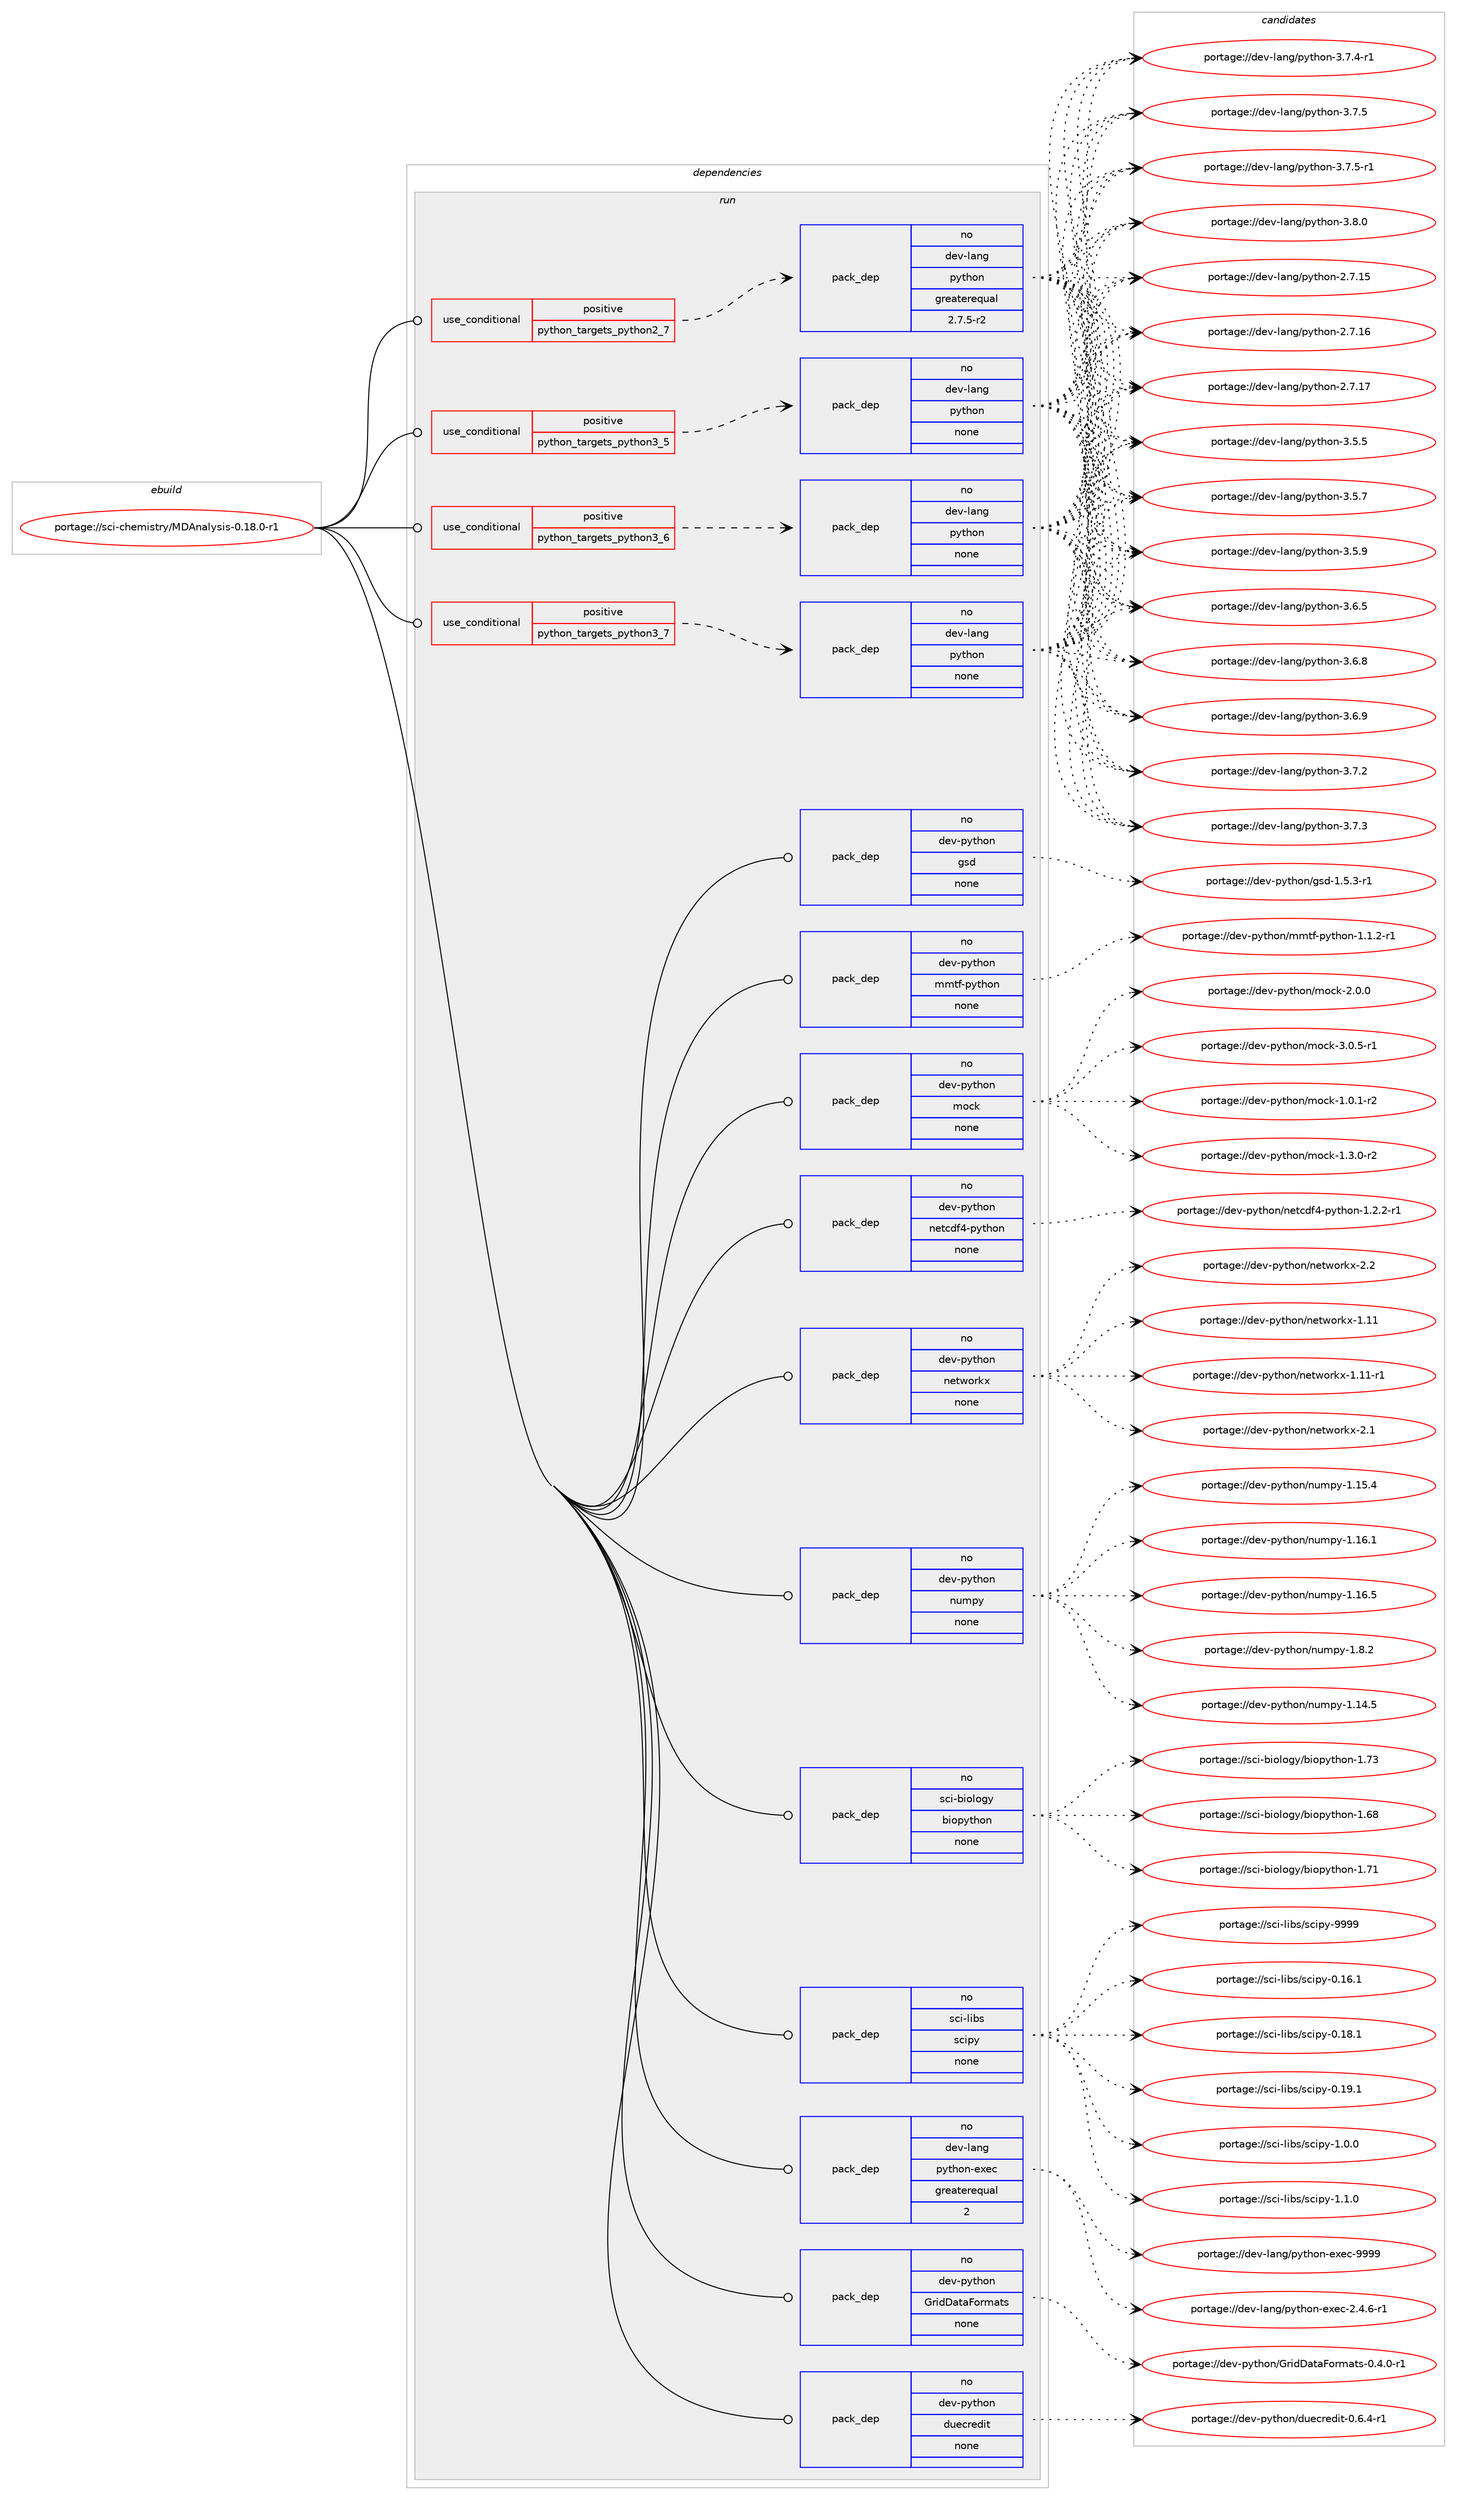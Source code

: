 digraph prolog {

# *************
# Graph options
# *************

newrank=true;
concentrate=true;
compound=true;
graph [rankdir=LR,fontname=Helvetica,fontsize=10,ranksep=1.5];#, ranksep=2.5, nodesep=0.2];
edge  [arrowhead=vee];
node  [fontname=Helvetica,fontsize=10];

# **********
# The ebuild
# **********

subgraph cluster_leftcol {
color=gray;
rank=same;
label=<<i>ebuild</i>>;
id [label="portage://sci-chemistry/MDAnalysis-0.18.0-r1", color=red, width=4, href="../sci-chemistry/MDAnalysis-0.18.0-r1.svg"];
}

# ****************
# The dependencies
# ****************

subgraph cluster_midcol {
color=gray;
label=<<i>dependencies</i>>;
subgraph cluster_compile {
fillcolor="#eeeeee";
style=filled;
label=<<i>compile</i>>;
}
subgraph cluster_compileandrun {
fillcolor="#eeeeee";
style=filled;
label=<<i>compile and run</i>>;
}
subgraph cluster_run {
fillcolor="#eeeeee";
style=filled;
label=<<i>run</i>>;
subgraph cond95322 {
dependency384055 [label=<<TABLE BORDER="0" CELLBORDER="1" CELLSPACING="0" CELLPADDING="4"><TR><TD ROWSPAN="3" CELLPADDING="10">use_conditional</TD></TR><TR><TD>positive</TD></TR><TR><TD>python_targets_python2_7</TD></TR></TABLE>>, shape=none, color=red];
subgraph pack282221 {
dependency384056 [label=<<TABLE BORDER="0" CELLBORDER="1" CELLSPACING="0" CELLPADDING="4" WIDTH="220"><TR><TD ROWSPAN="6" CELLPADDING="30">pack_dep</TD></TR><TR><TD WIDTH="110">no</TD></TR><TR><TD>dev-lang</TD></TR><TR><TD>python</TD></TR><TR><TD>greaterequal</TD></TR><TR><TD>2.7.5-r2</TD></TR></TABLE>>, shape=none, color=blue];
}
dependency384055:e -> dependency384056:w [weight=20,style="dashed",arrowhead="vee"];
}
id:e -> dependency384055:w [weight=20,style="solid",arrowhead="odot"];
subgraph cond95323 {
dependency384057 [label=<<TABLE BORDER="0" CELLBORDER="1" CELLSPACING="0" CELLPADDING="4"><TR><TD ROWSPAN="3" CELLPADDING="10">use_conditional</TD></TR><TR><TD>positive</TD></TR><TR><TD>python_targets_python3_5</TD></TR></TABLE>>, shape=none, color=red];
subgraph pack282222 {
dependency384058 [label=<<TABLE BORDER="0" CELLBORDER="1" CELLSPACING="0" CELLPADDING="4" WIDTH="220"><TR><TD ROWSPAN="6" CELLPADDING="30">pack_dep</TD></TR><TR><TD WIDTH="110">no</TD></TR><TR><TD>dev-lang</TD></TR><TR><TD>python</TD></TR><TR><TD>none</TD></TR><TR><TD></TD></TR></TABLE>>, shape=none, color=blue];
}
dependency384057:e -> dependency384058:w [weight=20,style="dashed",arrowhead="vee"];
}
id:e -> dependency384057:w [weight=20,style="solid",arrowhead="odot"];
subgraph cond95324 {
dependency384059 [label=<<TABLE BORDER="0" CELLBORDER="1" CELLSPACING="0" CELLPADDING="4"><TR><TD ROWSPAN="3" CELLPADDING="10">use_conditional</TD></TR><TR><TD>positive</TD></TR><TR><TD>python_targets_python3_6</TD></TR></TABLE>>, shape=none, color=red];
subgraph pack282223 {
dependency384060 [label=<<TABLE BORDER="0" CELLBORDER="1" CELLSPACING="0" CELLPADDING="4" WIDTH="220"><TR><TD ROWSPAN="6" CELLPADDING="30">pack_dep</TD></TR><TR><TD WIDTH="110">no</TD></TR><TR><TD>dev-lang</TD></TR><TR><TD>python</TD></TR><TR><TD>none</TD></TR><TR><TD></TD></TR></TABLE>>, shape=none, color=blue];
}
dependency384059:e -> dependency384060:w [weight=20,style="dashed",arrowhead="vee"];
}
id:e -> dependency384059:w [weight=20,style="solid",arrowhead="odot"];
subgraph cond95325 {
dependency384061 [label=<<TABLE BORDER="0" CELLBORDER="1" CELLSPACING="0" CELLPADDING="4"><TR><TD ROWSPAN="3" CELLPADDING="10">use_conditional</TD></TR><TR><TD>positive</TD></TR><TR><TD>python_targets_python3_7</TD></TR></TABLE>>, shape=none, color=red];
subgraph pack282224 {
dependency384062 [label=<<TABLE BORDER="0" CELLBORDER="1" CELLSPACING="0" CELLPADDING="4" WIDTH="220"><TR><TD ROWSPAN="6" CELLPADDING="30">pack_dep</TD></TR><TR><TD WIDTH="110">no</TD></TR><TR><TD>dev-lang</TD></TR><TR><TD>python</TD></TR><TR><TD>none</TD></TR><TR><TD></TD></TR></TABLE>>, shape=none, color=blue];
}
dependency384061:e -> dependency384062:w [weight=20,style="dashed",arrowhead="vee"];
}
id:e -> dependency384061:w [weight=20,style="solid",arrowhead="odot"];
subgraph pack282225 {
dependency384063 [label=<<TABLE BORDER="0" CELLBORDER="1" CELLSPACING="0" CELLPADDING="4" WIDTH="220"><TR><TD ROWSPAN="6" CELLPADDING="30">pack_dep</TD></TR><TR><TD WIDTH="110">no</TD></TR><TR><TD>dev-lang</TD></TR><TR><TD>python-exec</TD></TR><TR><TD>greaterequal</TD></TR><TR><TD>2</TD></TR></TABLE>>, shape=none, color=blue];
}
id:e -> dependency384063:w [weight=20,style="solid",arrowhead="odot"];
subgraph pack282226 {
dependency384064 [label=<<TABLE BORDER="0" CELLBORDER="1" CELLSPACING="0" CELLPADDING="4" WIDTH="220"><TR><TD ROWSPAN="6" CELLPADDING="30">pack_dep</TD></TR><TR><TD WIDTH="110">no</TD></TR><TR><TD>dev-python</TD></TR><TR><TD>GridDataFormats</TD></TR><TR><TD>none</TD></TR><TR><TD></TD></TR></TABLE>>, shape=none, color=blue];
}
id:e -> dependency384064:w [weight=20,style="solid",arrowhead="odot"];
subgraph pack282227 {
dependency384065 [label=<<TABLE BORDER="0" CELLBORDER="1" CELLSPACING="0" CELLPADDING="4" WIDTH="220"><TR><TD ROWSPAN="6" CELLPADDING="30">pack_dep</TD></TR><TR><TD WIDTH="110">no</TD></TR><TR><TD>dev-python</TD></TR><TR><TD>duecredit</TD></TR><TR><TD>none</TD></TR><TR><TD></TD></TR></TABLE>>, shape=none, color=blue];
}
id:e -> dependency384065:w [weight=20,style="solid",arrowhead="odot"];
subgraph pack282228 {
dependency384066 [label=<<TABLE BORDER="0" CELLBORDER="1" CELLSPACING="0" CELLPADDING="4" WIDTH="220"><TR><TD ROWSPAN="6" CELLPADDING="30">pack_dep</TD></TR><TR><TD WIDTH="110">no</TD></TR><TR><TD>dev-python</TD></TR><TR><TD>gsd</TD></TR><TR><TD>none</TD></TR><TR><TD></TD></TR></TABLE>>, shape=none, color=blue];
}
id:e -> dependency384066:w [weight=20,style="solid",arrowhead="odot"];
subgraph pack282229 {
dependency384067 [label=<<TABLE BORDER="0" CELLBORDER="1" CELLSPACING="0" CELLPADDING="4" WIDTH="220"><TR><TD ROWSPAN="6" CELLPADDING="30">pack_dep</TD></TR><TR><TD WIDTH="110">no</TD></TR><TR><TD>dev-python</TD></TR><TR><TD>mmtf-python</TD></TR><TR><TD>none</TD></TR><TR><TD></TD></TR></TABLE>>, shape=none, color=blue];
}
id:e -> dependency384067:w [weight=20,style="solid",arrowhead="odot"];
subgraph pack282230 {
dependency384068 [label=<<TABLE BORDER="0" CELLBORDER="1" CELLSPACING="0" CELLPADDING="4" WIDTH="220"><TR><TD ROWSPAN="6" CELLPADDING="30">pack_dep</TD></TR><TR><TD WIDTH="110">no</TD></TR><TR><TD>dev-python</TD></TR><TR><TD>mock</TD></TR><TR><TD>none</TD></TR><TR><TD></TD></TR></TABLE>>, shape=none, color=blue];
}
id:e -> dependency384068:w [weight=20,style="solid",arrowhead="odot"];
subgraph pack282231 {
dependency384069 [label=<<TABLE BORDER="0" CELLBORDER="1" CELLSPACING="0" CELLPADDING="4" WIDTH="220"><TR><TD ROWSPAN="6" CELLPADDING="30">pack_dep</TD></TR><TR><TD WIDTH="110">no</TD></TR><TR><TD>dev-python</TD></TR><TR><TD>netcdf4-python</TD></TR><TR><TD>none</TD></TR><TR><TD></TD></TR></TABLE>>, shape=none, color=blue];
}
id:e -> dependency384069:w [weight=20,style="solid",arrowhead="odot"];
subgraph pack282232 {
dependency384070 [label=<<TABLE BORDER="0" CELLBORDER="1" CELLSPACING="0" CELLPADDING="4" WIDTH="220"><TR><TD ROWSPAN="6" CELLPADDING="30">pack_dep</TD></TR><TR><TD WIDTH="110">no</TD></TR><TR><TD>dev-python</TD></TR><TR><TD>networkx</TD></TR><TR><TD>none</TD></TR><TR><TD></TD></TR></TABLE>>, shape=none, color=blue];
}
id:e -> dependency384070:w [weight=20,style="solid",arrowhead="odot"];
subgraph pack282233 {
dependency384071 [label=<<TABLE BORDER="0" CELLBORDER="1" CELLSPACING="0" CELLPADDING="4" WIDTH="220"><TR><TD ROWSPAN="6" CELLPADDING="30">pack_dep</TD></TR><TR><TD WIDTH="110">no</TD></TR><TR><TD>dev-python</TD></TR><TR><TD>numpy</TD></TR><TR><TD>none</TD></TR><TR><TD></TD></TR></TABLE>>, shape=none, color=blue];
}
id:e -> dependency384071:w [weight=20,style="solid",arrowhead="odot"];
subgraph pack282234 {
dependency384072 [label=<<TABLE BORDER="0" CELLBORDER="1" CELLSPACING="0" CELLPADDING="4" WIDTH="220"><TR><TD ROWSPAN="6" CELLPADDING="30">pack_dep</TD></TR><TR><TD WIDTH="110">no</TD></TR><TR><TD>sci-biology</TD></TR><TR><TD>biopython</TD></TR><TR><TD>none</TD></TR><TR><TD></TD></TR></TABLE>>, shape=none, color=blue];
}
id:e -> dependency384072:w [weight=20,style="solid",arrowhead="odot"];
subgraph pack282235 {
dependency384073 [label=<<TABLE BORDER="0" CELLBORDER="1" CELLSPACING="0" CELLPADDING="4" WIDTH="220"><TR><TD ROWSPAN="6" CELLPADDING="30">pack_dep</TD></TR><TR><TD WIDTH="110">no</TD></TR><TR><TD>sci-libs</TD></TR><TR><TD>scipy</TD></TR><TR><TD>none</TD></TR><TR><TD></TD></TR></TABLE>>, shape=none, color=blue];
}
id:e -> dependency384073:w [weight=20,style="solid",arrowhead="odot"];
}
}

# **************
# The candidates
# **************

subgraph cluster_choices {
rank=same;
color=gray;
label=<<i>candidates</i>>;

subgraph choice282221 {
color=black;
nodesep=1;
choiceportage10010111845108971101034711212111610411111045504655464953 [label="portage://dev-lang/python-2.7.15", color=red, width=4,href="../dev-lang/python-2.7.15.svg"];
choiceportage10010111845108971101034711212111610411111045504655464954 [label="portage://dev-lang/python-2.7.16", color=red, width=4,href="../dev-lang/python-2.7.16.svg"];
choiceportage10010111845108971101034711212111610411111045504655464955 [label="portage://dev-lang/python-2.7.17", color=red, width=4,href="../dev-lang/python-2.7.17.svg"];
choiceportage100101118451089711010347112121116104111110455146534653 [label="portage://dev-lang/python-3.5.5", color=red, width=4,href="../dev-lang/python-3.5.5.svg"];
choiceportage100101118451089711010347112121116104111110455146534655 [label="portage://dev-lang/python-3.5.7", color=red, width=4,href="../dev-lang/python-3.5.7.svg"];
choiceportage100101118451089711010347112121116104111110455146534657 [label="portage://dev-lang/python-3.5.9", color=red, width=4,href="../dev-lang/python-3.5.9.svg"];
choiceportage100101118451089711010347112121116104111110455146544653 [label="portage://dev-lang/python-3.6.5", color=red, width=4,href="../dev-lang/python-3.6.5.svg"];
choiceportage100101118451089711010347112121116104111110455146544656 [label="portage://dev-lang/python-3.6.8", color=red, width=4,href="../dev-lang/python-3.6.8.svg"];
choiceportage100101118451089711010347112121116104111110455146544657 [label="portage://dev-lang/python-3.6.9", color=red, width=4,href="../dev-lang/python-3.6.9.svg"];
choiceportage100101118451089711010347112121116104111110455146554650 [label="portage://dev-lang/python-3.7.2", color=red, width=4,href="../dev-lang/python-3.7.2.svg"];
choiceportage100101118451089711010347112121116104111110455146554651 [label="portage://dev-lang/python-3.7.3", color=red, width=4,href="../dev-lang/python-3.7.3.svg"];
choiceportage1001011184510897110103471121211161041111104551465546524511449 [label="portage://dev-lang/python-3.7.4-r1", color=red, width=4,href="../dev-lang/python-3.7.4-r1.svg"];
choiceportage100101118451089711010347112121116104111110455146554653 [label="portage://dev-lang/python-3.7.5", color=red, width=4,href="../dev-lang/python-3.7.5.svg"];
choiceportage1001011184510897110103471121211161041111104551465546534511449 [label="portage://dev-lang/python-3.7.5-r1", color=red, width=4,href="../dev-lang/python-3.7.5-r1.svg"];
choiceportage100101118451089711010347112121116104111110455146564648 [label="portage://dev-lang/python-3.8.0", color=red, width=4,href="../dev-lang/python-3.8.0.svg"];
dependency384056:e -> choiceportage10010111845108971101034711212111610411111045504655464953:w [style=dotted,weight="100"];
dependency384056:e -> choiceportage10010111845108971101034711212111610411111045504655464954:w [style=dotted,weight="100"];
dependency384056:e -> choiceportage10010111845108971101034711212111610411111045504655464955:w [style=dotted,weight="100"];
dependency384056:e -> choiceportage100101118451089711010347112121116104111110455146534653:w [style=dotted,weight="100"];
dependency384056:e -> choiceportage100101118451089711010347112121116104111110455146534655:w [style=dotted,weight="100"];
dependency384056:e -> choiceportage100101118451089711010347112121116104111110455146534657:w [style=dotted,weight="100"];
dependency384056:e -> choiceportage100101118451089711010347112121116104111110455146544653:w [style=dotted,weight="100"];
dependency384056:e -> choiceportage100101118451089711010347112121116104111110455146544656:w [style=dotted,weight="100"];
dependency384056:e -> choiceportage100101118451089711010347112121116104111110455146544657:w [style=dotted,weight="100"];
dependency384056:e -> choiceportage100101118451089711010347112121116104111110455146554650:w [style=dotted,weight="100"];
dependency384056:e -> choiceportage100101118451089711010347112121116104111110455146554651:w [style=dotted,weight="100"];
dependency384056:e -> choiceportage1001011184510897110103471121211161041111104551465546524511449:w [style=dotted,weight="100"];
dependency384056:e -> choiceportage100101118451089711010347112121116104111110455146554653:w [style=dotted,weight="100"];
dependency384056:e -> choiceportage1001011184510897110103471121211161041111104551465546534511449:w [style=dotted,weight="100"];
dependency384056:e -> choiceportage100101118451089711010347112121116104111110455146564648:w [style=dotted,weight="100"];
}
subgraph choice282222 {
color=black;
nodesep=1;
choiceportage10010111845108971101034711212111610411111045504655464953 [label="portage://dev-lang/python-2.7.15", color=red, width=4,href="../dev-lang/python-2.7.15.svg"];
choiceportage10010111845108971101034711212111610411111045504655464954 [label="portage://dev-lang/python-2.7.16", color=red, width=4,href="../dev-lang/python-2.7.16.svg"];
choiceportage10010111845108971101034711212111610411111045504655464955 [label="portage://dev-lang/python-2.7.17", color=red, width=4,href="../dev-lang/python-2.7.17.svg"];
choiceportage100101118451089711010347112121116104111110455146534653 [label="portage://dev-lang/python-3.5.5", color=red, width=4,href="../dev-lang/python-3.5.5.svg"];
choiceportage100101118451089711010347112121116104111110455146534655 [label="portage://dev-lang/python-3.5.7", color=red, width=4,href="../dev-lang/python-3.5.7.svg"];
choiceportage100101118451089711010347112121116104111110455146534657 [label="portage://dev-lang/python-3.5.9", color=red, width=4,href="../dev-lang/python-3.5.9.svg"];
choiceportage100101118451089711010347112121116104111110455146544653 [label="portage://dev-lang/python-3.6.5", color=red, width=4,href="../dev-lang/python-3.6.5.svg"];
choiceportage100101118451089711010347112121116104111110455146544656 [label="portage://dev-lang/python-3.6.8", color=red, width=4,href="../dev-lang/python-3.6.8.svg"];
choiceportage100101118451089711010347112121116104111110455146544657 [label="portage://dev-lang/python-3.6.9", color=red, width=4,href="../dev-lang/python-3.6.9.svg"];
choiceportage100101118451089711010347112121116104111110455146554650 [label="portage://dev-lang/python-3.7.2", color=red, width=4,href="../dev-lang/python-3.7.2.svg"];
choiceportage100101118451089711010347112121116104111110455146554651 [label="portage://dev-lang/python-3.7.3", color=red, width=4,href="../dev-lang/python-3.7.3.svg"];
choiceportage1001011184510897110103471121211161041111104551465546524511449 [label="portage://dev-lang/python-3.7.4-r1", color=red, width=4,href="../dev-lang/python-3.7.4-r1.svg"];
choiceportage100101118451089711010347112121116104111110455146554653 [label="portage://dev-lang/python-3.7.5", color=red, width=4,href="../dev-lang/python-3.7.5.svg"];
choiceportage1001011184510897110103471121211161041111104551465546534511449 [label="portage://dev-lang/python-3.7.5-r1", color=red, width=4,href="../dev-lang/python-3.7.5-r1.svg"];
choiceportage100101118451089711010347112121116104111110455146564648 [label="portage://dev-lang/python-3.8.0", color=red, width=4,href="../dev-lang/python-3.8.0.svg"];
dependency384058:e -> choiceportage10010111845108971101034711212111610411111045504655464953:w [style=dotted,weight="100"];
dependency384058:e -> choiceportage10010111845108971101034711212111610411111045504655464954:w [style=dotted,weight="100"];
dependency384058:e -> choiceportage10010111845108971101034711212111610411111045504655464955:w [style=dotted,weight="100"];
dependency384058:e -> choiceportage100101118451089711010347112121116104111110455146534653:w [style=dotted,weight="100"];
dependency384058:e -> choiceportage100101118451089711010347112121116104111110455146534655:w [style=dotted,weight="100"];
dependency384058:e -> choiceportage100101118451089711010347112121116104111110455146534657:w [style=dotted,weight="100"];
dependency384058:e -> choiceportage100101118451089711010347112121116104111110455146544653:w [style=dotted,weight="100"];
dependency384058:e -> choiceportage100101118451089711010347112121116104111110455146544656:w [style=dotted,weight="100"];
dependency384058:e -> choiceportage100101118451089711010347112121116104111110455146544657:w [style=dotted,weight="100"];
dependency384058:e -> choiceportage100101118451089711010347112121116104111110455146554650:w [style=dotted,weight="100"];
dependency384058:e -> choiceportage100101118451089711010347112121116104111110455146554651:w [style=dotted,weight="100"];
dependency384058:e -> choiceportage1001011184510897110103471121211161041111104551465546524511449:w [style=dotted,weight="100"];
dependency384058:e -> choiceportage100101118451089711010347112121116104111110455146554653:w [style=dotted,weight="100"];
dependency384058:e -> choiceportage1001011184510897110103471121211161041111104551465546534511449:w [style=dotted,weight="100"];
dependency384058:e -> choiceportage100101118451089711010347112121116104111110455146564648:w [style=dotted,weight="100"];
}
subgraph choice282223 {
color=black;
nodesep=1;
choiceportage10010111845108971101034711212111610411111045504655464953 [label="portage://dev-lang/python-2.7.15", color=red, width=4,href="../dev-lang/python-2.7.15.svg"];
choiceportage10010111845108971101034711212111610411111045504655464954 [label="portage://dev-lang/python-2.7.16", color=red, width=4,href="../dev-lang/python-2.7.16.svg"];
choiceportage10010111845108971101034711212111610411111045504655464955 [label="portage://dev-lang/python-2.7.17", color=red, width=4,href="../dev-lang/python-2.7.17.svg"];
choiceportage100101118451089711010347112121116104111110455146534653 [label="portage://dev-lang/python-3.5.5", color=red, width=4,href="../dev-lang/python-3.5.5.svg"];
choiceportage100101118451089711010347112121116104111110455146534655 [label="portage://dev-lang/python-3.5.7", color=red, width=4,href="../dev-lang/python-3.5.7.svg"];
choiceportage100101118451089711010347112121116104111110455146534657 [label="portage://dev-lang/python-3.5.9", color=red, width=4,href="../dev-lang/python-3.5.9.svg"];
choiceportage100101118451089711010347112121116104111110455146544653 [label="portage://dev-lang/python-3.6.5", color=red, width=4,href="../dev-lang/python-3.6.5.svg"];
choiceportage100101118451089711010347112121116104111110455146544656 [label="portage://dev-lang/python-3.6.8", color=red, width=4,href="../dev-lang/python-3.6.8.svg"];
choiceportage100101118451089711010347112121116104111110455146544657 [label="portage://dev-lang/python-3.6.9", color=red, width=4,href="../dev-lang/python-3.6.9.svg"];
choiceportage100101118451089711010347112121116104111110455146554650 [label="portage://dev-lang/python-3.7.2", color=red, width=4,href="../dev-lang/python-3.7.2.svg"];
choiceportage100101118451089711010347112121116104111110455146554651 [label="portage://dev-lang/python-3.7.3", color=red, width=4,href="../dev-lang/python-3.7.3.svg"];
choiceportage1001011184510897110103471121211161041111104551465546524511449 [label="portage://dev-lang/python-3.7.4-r1", color=red, width=4,href="../dev-lang/python-3.7.4-r1.svg"];
choiceportage100101118451089711010347112121116104111110455146554653 [label="portage://dev-lang/python-3.7.5", color=red, width=4,href="../dev-lang/python-3.7.5.svg"];
choiceportage1001011184510897110103471121211161041111104551465546534511449 [label="portage://dev-lang/python-3.7.5-r1", color=red, width=4,href="../dev-lang/python-3.7.5-r1.svg"];
choiceportage100101118451089711010347112121116104111110455146564648 [label="portage://dev-lang/python-3.8.0", color=red, width=4,href="../dev-lang/python-3.8.0.svg"];
dependency384060:e -> choiceportage10010111845108971101034711212111610411111045504655464953:w [style=dotted,weight="100"];
dependency384060:e -> choiceportage10010111845108971101034711212111610411111045504655464954:w [style=dotted,weight="100"];
dependency384060:e -> choiceportage10010111845108971101034711212111610411111045504655464955:w [style=dotted,weight="100"];
dependency384060:e -> choiceportage100101118451089711010347112121116104111110455146534653:w [style=dotted,weight="100"];
dependency384060:e -> choiceportage100101118451089711010347112121116104111110455146534655:w [style=dotted,weight="100"];
dependency384060:e -> choiceportage100101118451089711010347112121116104111110455146534657:w [style=dotted,weight="100"];
dependency384060:e -> choiceportage100101118451089711010347112121116104111110455146544653:w [style=dotted,weight="100"];
dependency384060:e -> choiceportage100101118451089711010347112121116104111110455146544656:w [style=dotted,weight="100"];
dependency384060:e -> choiceportage100101118451089711010347112121116104111110455146544657:w [style=dotted,weight="100"];
dependency384060:e -> choiceportage100101118451089711010347112121116104111110455146554650:w [style=dotted,weight="100"];
dependency384060:e -> choiceportage100101118451089711010347112121116104111110455146554651:w [style=dotted,weight="100"];
dependency384060:e -> choiceportage1001011184510897110103471121211161041111104551465546524511449:w [style=dotted,weight="100"];
dependency384060:e -> choiceportage100101118451089711010347112121116104111110455146554653:w [style=dotted,weight="100"];
dependency384060:e -> choiceportage1001011184510897110103471121211161041111104551465546534511449:w [style=dotted,weight="100"];
dependency384060:e -> choiceportage100101118451089711010347112121116104111110455146564648:w [style=dotted,weight="100"];
}
subgraph choice282224 {
color=black;
nodesep=1;
choiceportage10010111845108971101034711212111610411111045504655464953 [label="portage://dev-lang/python-2.7.15", color=red, width=4,href="../dev-lang/python-2.7.15.svg"];
choiceportage10010111845108971101034711212111610411111045504655464954 [label="portage://dev-lang/python-2.7.16", color=red, width=4,href="../dev-lang/python-2.7.16.svg"];
choiceportage10010111845108971101034711212111610411111045504655464955 [label="portage://dev-lang/python-2.7.17", color=red, width=4,href="../dev-lang/python-2.7.17.svg"];
choiceportage100101118451089711010347112121116104111110455146534653 [label="portage://dev-lang/python-3.5.5", color=red, width=4,href="../dev-lang/python-3.5.5.svg"];
choiceportage100101118451089711010347112121116104111110455146534655 [label="portage://dev-lang/python-3.5.7", color=red, width=4,href="../dev-lang/python-3.5.7.svg"];
choiceportage100101118451089711010347112121116104111110455146534657 [label="portage://dev-lang/python-3.5.9", color=red, width=4,href="../dev-lang/python-3.5.9.svg"];
choiceportage100101118451089711010347112121116104111110455146544653 [label="portage://dev-lang/python-3.6.5", color=red, width=4,href="../dev-lang/python-3.6.5.svg"];
choiceportage100101118451089711010347112121116104111110455146544656 [label="portage://dev-lang/python-3.6.8", color=red, width=4,href="../dev-lang/python-3.6.8.svg"];
choiceportage100101118451089711010347112121116104111110455146544657 [label="portage://dev-lang/python-3.6.9", color=red, width=4,href="../dev-lang/python-3.6.9.svg"];
choiceportage100101118451089711010347112121116104111110455146554650 [label="portage://dev-lang/python-3.7.2", color=red, width=4,href="../dev-lang/python-3.7.2.svg"];
choiceportage100101118451089711010347112121116104111110455146554651 [label="portage://dev-lang/python-3.7.3", color=red, width=4,href="../dev-lang/python-3.7.3.svg"];
choiceportage1001011184510897110103471121211161041111104551465546524511449 [label="portage://dev-lang/python-3.7.4-r1", color=red, width=4,href="../dev-lang/python-3.7.4-r1.svg"];
choiceportage100101118451089711010347112121116104111110455146554653 [label="portage://dev-lang/python-3.7.5", color=red, width=4,href="../dev-lang/python-3.7.5.svg"];
choiceportage1001011184510897110103471121211161041111104551465546534511449 [label="portage://dev-lang/python-3.7.5-r1", color=red, width=4,href="../dev-lang/python-3.7.5-r1.svg"];
choiceportage100101118451089711010347112121116104111110455146564648 [label="portage://dev-lang/python-3.8.0", color=red, width=4,href="../dev-lang/python-3.8.0.svg"];
dependency384062:e -> choiceportage10010111845108971101034711212111610411111045504655464953:w [style=dotted,weight="100"];
dependency384062:e -> choiceportage10010111845108971101034711212111610411111045504655464954:w [style=dotted,weight="100"];
dependency384062:e -> choiceportage10010111845108971101034711212111610411111045504655464955:w [style=dotted,weight="100"];
dependency384062:e -> choiceportage100101118451089711010347112121116104111110455146534653:w [style=dotted,weight="100"];
dependency384062:e -> choiceportage100101118451089711010347112121116104111110455146534655:w [style=dotted,weight="100"];
dependency384062:e -> choiceportage100101118451089711010347112121116104111110455146534657:w [style=dotted,weight="100"];
dependency384062:e -> choiceportage100101118451089711010347112121116104111110455146544653:w [style=dotted,weight="100"];
dependency384062:e -> choiceportage100101118451089711010347112121116104111110455146544656:w [style=dotted,weight="100"];
dependency384062:e -> choiceportage100101118451089711010347112121116104111110455146544657:w [style=dotted,weight="100"];
dependency384062:e -> choiceportage100101118451089711010347112121116104111110455146554650:w [style=dotted,weight="100"];
dependency384062:e -> choiceportage100101118451089711010347112121116104111110455146554651:w [style=dotted,weight="100"];
dependency384062:e -> choiceportage1001011184510897110103471121211161041111104551465546524511449:w [style=dotted,weight="100"];
dependency384062:e -> choiceportage100101118451089711010347112121116104111110455146554653:w [style=dotted,weight="100"];
dependency384062:e -> choiceportage1001011184510897110103471121211161041111104551465546534511449:w [style=dotted,weight="100"];
dependency384062:e -> choiceportage100101118451089711010347112121116104111110455146564648:w [style=dotted,weight="100"];
}
subgraph choice282225 {
color=black;
nodesep=1;
choiceportage10010111845108971101034711212111610411111045101120101994550465246544511449 [label="portage://dev-lang/python-exec-2.4.6-r1", color=red, width=4,href="../dev-lang/python-exec-2.4.6-r1.svg"];
choiceportage10010111845108971101034711212111610411111045101120101994557575757 [label="portage://dev-lang/python-exec-9999", color=red, width=4,href="../dev-lang/python-exec-9999.svg"];
dependency384063:e -> choiceportage10010111845108971101034711212111610411111045101120101994550465246544511449:w [style=dotted,weight="100"];
dependency384063:e -> choiceportage10010111845108971101034711212111610411111045101120101994557575757:w [style=dotted,weight="100"];
}
subgraph choice282226 {
color=black;
nodesep=1;
choiceportage10010111845112121116104111110477111410510068971169770111114109971161154548465246484511449 [label="portage://dev-python/GridDataFormats-0.4.0-r1", color=red, width=4,href="../dev-python/GridDataFormats-0.4.0-r1.svg"];
dependency384064:e -> choiceportage10010111845112121116104111110477111410510068971169770111114109971161154548465246484511449:w [style=dotted,weight="100"];
}
subgraph choice282227 {
color=black;
nodesep=1;
choiceportage1001011184511212111610411111047100117101991141011001051164548465446524511449 [label="portage://dev-python/duecredit-0.6.4-r1", color=red, width=4,href="../dev-python/duecredit-0.6.4-r1.svg"];
dependency384065:e -> choiceportage1001011184511212111610411111047100117101991141011001051164548465446524511449:w [style=dotted,weight="100"];
}
subgraph choice282228 {
color=black;
nodesep=1;
choiceportage10010111845112121116104111110471031151004549465346514511449 [label="portage://dev-python/gsd-1.5.3-r1", color=red, width=4,href="../dev-python/gsd-1.5.3-r1.svg"];
dependency384066:e -> choiceportage10010111845112121116104111110471031151004549465346514511449:w [style=dotted,weight="100"];
}
subgraph choice282229 {
color=black;
nodesep=1;
choiceportage1001011184511212111610411111047109109116102451121211161041111104549464946504511449 [label="portage://dev-python/mmtf-python-1.1.2-r1", color=red, width=4,href="../dev-python/mmtf-python-1.1.2-r1.svg"];
dependency384067:e -> choiceportage1001011184511212111610411111047109109116102451121211161041111104549464946504511449:w [style=dotted,weight="100"];
}
subgraph choice282230 {
color=black;
nodesep=1;
choiceportage1001011184511212111610411111047109111991074549464846494511450 [label="portage://dev-python/mock-1.0.1-r2", color=red, width=4,href="../dev-python/mock-1.0.1-r2.svg"];
choiceportage1001011184511212111610411111047109111991074549465146484511450 [label="portage://dev-python/mock-1.3.0-r2", color=red, width=4,href="../dev-python/mock-1.3.0-r2.svg"];
choiceportage100101118451121211161041111104710911199107455046484648 [label="portage://dev-python/mock-2.0.0", color=red, width=4,href="../dev-python/mock-2.0.0.svg"];
choiceportage1001011184511212111610411111047109111991074551464846534511449 [label="portage://dev-python/mock-3.0.5-r1", color=red, width=4,href="../dev-python/mock-3.0.5-r1.svg"];
dependency384068:e -> choiceportage1001011184511212111610411111047109111991074549464846494511450:w [style=dotted,weight="100"];
dependency384068:e -> choiceportage1001011184511212111610411111047109111991074549465146484511450:w [style=dotted,weight="100"];
dependency384068:e -> choiceportage100101118451121211161041111104710911199107455046484648:w [style=dotted,weight="100"];
dependency384068:e -> choiceportage1001011184511212111610411111047109111991074551464846534511449:w [style=dotted,weight="100"];
}
subgraph choice282231 {
color=black;
nodesep=1;
choiceportage10010111845112121116104111110471101011169910010252451121211161041111104549465046504511449 [label="portage://dev-python/netcdf4-python-1.2.2-r1", color=red, width=4,href="../dev-python/netcdf4-python-1.2.2-r1.svg"];
dependency384069:e -> choiceportage10010111845112121116104111110471101011169910010252451121211161041111104549465046504511449:w [style=dotted,weight="100"];
}
subgraph choice282232 {
color=black;
nodesep=1;
choiceportage10010111845112121116104111110471101011161191111141071204549464949 [label="portage://dev-python/networkx-1.11", color=red, width=4,href="../dev-python/networkx-1.11.svg"];
choiceportage100101118451121211161041111104711010111611911111410712045494649494511449 [label="portage://dev-python/networkx-1.11-r1", color=red, width=4,href="../dev-python/networkx-1.11-r1.svg"];
choiceportage100101118451121211161041111104711010111611911111410712045504649 [label="portage://dev-python/networkx-2.1", color=red, width=4,href="../dev-python/networkx-2.1.svg"];
choiceportage100101118451121211161041111104711010111611911111410712045504650 [label="portage://dev-python/networkx-2.2", color=red, width=4,href="../dev-python/networkx-2.2.svg"];
dependency384070:e -> choiceportage10010111845112121116104111110471101011161191111141071204549464949:w [style=dotted,weight="100"];
dependency384070:e -> choiceportage100101118451121211161041111104711010111611911111410712045494649494511449:w [style=dotted,weight="100"];
dependency384070:e -> choiceportage100101118451121211161041111104711010111611911111410712045504649:w [style=dotted,weight="100"];
dependency384070:e -> choiceportage100101118451121211161041111104711010111611911111410712045504650:w [style=dotted,weight="100"];
}
subgraph choice282233 {
color=black;
nodesep=1;
choiceportage100101118451121211161041111104711011710911212145494649524653 [label="portage://dev-python/numpy-1.14.5", color=red, width=4,href="../dev-python/numpy-1.14.5.svg"];
choiceportage100101118451121211161041111104711011710911212145494649534652 [label="portage://dev-python/numpy-1.15.4", color=red, width=4,href="../dev-python/numpy-1.15.4.svg"];
choiceportage100101118451121211161041111104711011710911212145494649544649 [label="portage://dev-python/numpy-1.16.1", color=red, width=4,href="../dev-python/numpy-1.16.1.svg"];
choiceportage100101118451121211161041111104711011710911212145494649544653 [label="portage://dev-python/numpy-1.16.5", color=red, width=4,href="../dev-python/numpy-1.16.5.svg"];
choiceportage1001011184511212111610411111047110117109112121454946564650 [label="portage://dev-python/numpy-1.8.2", color=red, width=4,href="../dev-python/numpy-1.8.2.svg"];
dependency384071:e -> choiceportage100101118451121211161041111104711011710911212145494649524653:w [style=dotted,weight="100"];
dependency384071:e -> choiceportage100101118451121211161041111104711011710911212145494649534652:w [style=dotted,weight="100"];
dependency384071:e -> choiceportage100101118451121211161041111104711011710911212145494649544649:w [style=dotted,weight="100"];
dependency384071:e -> choiceportage100101118451121211161041111104711011710911212145494649544653:w [style=dotted,weight="100"];
dependency384071:e -> choiceportage1001011184511212111610411111047110117109112121454946564650:w [style=dotted,weight="100"];
}
subgraph choice282234 {
color=black;
nodesep=1;
choiceportage11599105459810511110811110312147981051111121211161041111104549465456 [label="portage://sci-biology/biopython-1.68", color=red, width=4,href="../sci-biology/biopython-1.68.svg"];
choiceportage11599105459810511110811110312147981051111121211161041111104549465549 [label="portage://sci-biology/biopython-1.71", color=red, width=4,href="../sci-biology/biopython-1.71.svg"];
choiceportage11599105459810511110811110312147981051111121211161041111104549465551 [label="portage://sci-biology/biopython-1.73", color=red, width=4,href="../sci-biology/biopython-1.73.svg"];
dependency384072:e -> choiceportage11599105459810511110811110312147981051111121211161041111104549465456:w [style=dotted,weight="100"];
dependency384072:e -> choiceportage11599105459810511110811110312147981051111121211161041111104549465549:w [style=dotted,weight="100"];
dependency384072:e -> choiceportage11599105459810511110811110312147981051111121211161041111104549465551:w [style=dotted,weight="100"];
}
subgraph choice282235 {
color=black;
nodesep=1;
choiceportage115991054510810598115471159910511212145484649544649 [label="portage://sci-libs/scipy-0.16.1", color=red, width=4,href="../sci-libs/scipy-0.16.1.svg"];
choiceportage115991054510810598115471159910511212145484649564649 [label="portage://sci-libs/scipy-0.18.1", color=red, width=4,href="../sci-libs/scipy-0.18.1.svg"];
choiceportage115991054510810598115471159910511212145484649574649 [label="portage://sci-libs/scipy-0.19.1", color=red, width=4,href="../sci-libs/scipy-0.19.1.svg"];
choiceportage1159910545108105981154711599105112121454946484648 [label="portage://sci-libs/scipy-1.0.0", color=red, width=4,href="../sci-libs/scipy-1.0.0.svg"];
choiceportage1159910545108105981154711599105112121454946494648 [label="portage://sci-libs/scipy-1.1.0", color=red, width=4,href="../sci-libs/scipy-1.1.0.svg"];
choiceportage11599105451081059811547115991051121214557575757 [label="portage://sci-libs/scipy-9999", color=red, width=4,href="../sci-libs/scipy-9999.svg"];
dependency384073:e -> choiceportage115991054510810598115471159910511212145484649544649:w [style=dotted,weight="100"];
dependency384073:e -> choiceportage115991054510810598115471159910511212145484649564649:w [style=dotted,weight="100"];
dependency384073:e -> choiceportage115991054510810598115471159910511212145484649574649:w [style=dotted,weight="100"];
dependency384073:e -> choiceportage1159910545108105981154711599105112121454946484648:w [style=dotted,weight="100"];
dependency384073:e -> choiceportage1159910545108105981154711599105112121454946494648:w [style=dotted,weight="100"];
dependency384073:e -> choiceportage11599105451081059811547115991051121214557575757:w [style=dotted,weight="100"];
}
}

}

